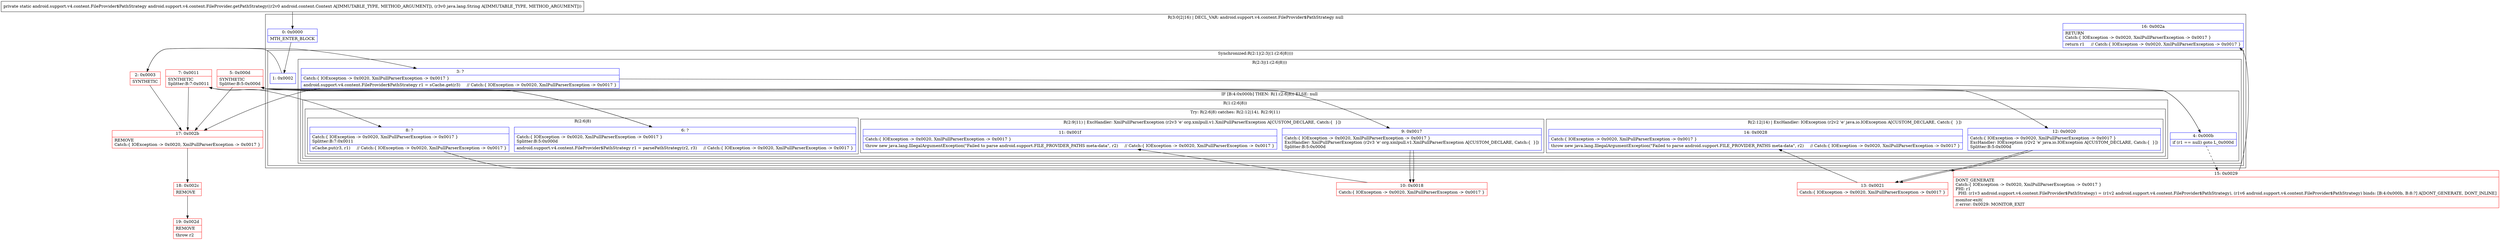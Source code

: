 digraph "CFG forandroid.support.v4.content.FileProvider.getPathStrategy(Landroid\/content\/Context;Ljava\/lang\/String;)Landroid\/support\/v4\/content\/FileProvider$PathStrategy;" {
subgraph cluster_Region_1762935171 {
label = "R(3:0|2|16) | DECL_VAR: android.support.v4.content.FileProvider$PathStrategy null\l";
node [shape=record,color=blue];
Node_0 [shape=record,label="{0\:\ 0x0000|MTH_ENTER_BLOCK\l}"];
subgraph cluster_SynchronizedRegion_598731532 {
label = "Synchronized:R(2:1|(2:3|(1:(2:6|8))))";
node [shape=record,color=blue];
Node_1 [shape=record,label="{1\:\ 0x0002}"];
subgraph cluster_Region_314204422 {
label = "R(2:3|(1:(2:6|8)))";
node [shape=record,color=blue];
Node_3 [shape=record,label="{3\:\ ?|Catch:\{ IOException \-\> 0x0020, XmlPullParserException \-\> 0x0017 \}\l|android.support.v4.content.FileProvider$PathStrategy r1 = sCache.get(r3)     \/\/ Catch:\{ IOException \-\> 0x0020, XmlPullParserException \-\> 0x0017 \}\l}"];
subgraph cluster_IfRegion_452296307 {
label = "IF [B:4:0x000b] THEN: R(1:(2:6|8)) ELSE: null";
node [shape=record,color=blue];
Node_4 [shape=record,label="{4\:\ 0x000b|if (r1 == null) goto L_0x000d\l}"];
subgraph cluster_Region_164901398 {
label = "R(1:(2:6|8))";
node [shape=record,color=blue];
subgraph cluster_TryCatchRegion_268411268 {
label = "Try: R(2:6|8) catches: R(2:12|14), R(2:9|11)";
node [shape=record,color=blue];
subgraph cluster_Region_733052413 {
label = "R(2:6|8)";
node [shape=record,color=blue];
Node_6 [shape=record,label="{6\:\ ?|Catch:\{ IOException \-\> 0x0020, XmlPullParserException \-\> 0x0017 \}\lSplitter:B:5:0x000d\l|android.support.v4.content.FileProvider$PathStrategy r1 = parsePathStrategy(r2, r3)     \/\/ Catch:\{ IOException \-\> 0x0020, XmlPullParserException \-\> 0x0017 \}\l}"];
Node_8 [shape=record,label="{8\:\ ?|Catch:\{ IOException \-\> 0x0020, XmlPullParserException \-\> 0x0017 \}\lSplitter:B:7:0x0011\l|sCache.put(r3, r1)     \/\/ Catch:\{ IOException \-\> 0x0020, XmlPullParserException \-\> 0x0017 \}\l}"];
}
subgraph cluster_Region_944342424 {
label = "R(2:12|14) | ExcHandler: IOException (r2v2 'e' java.io.IOException A[CUSTOM_DECLARE, Catch:\{  \}])\l";
node [shape=record,color=blue];
Node_12 [shape=record,label="{12\:\ 0x0020|Catch:\{ IOException \-\> 0x0020, XmlPullParserException \-\> 0x0017 \}\lExcHandler: IOException (r2v2 'e' java.io.IOException A[CUSTOM_DECLARE, Catch:\{  \}])\lSplitter:B:5:0x000d\l}"];
Node_14 [shape=record,label="{14\:\ 0x0028|Catch:\{ IOException \-\> 0x0020, XmlPullParserException \-\> 0x0017 \}\l|throw new java.lang.IllegalArgumentException(\"Failed to parse android.support.FILE_PROVIDER_PATHS meta\-data\", r2)     \/\/ Catch:\{ IOException \-\> 0x0020, XmlPullParserException \-\> 0x0017 \}\l}"];
}
subgraph cluster_Region_1692593686 {
label = "R(2:9|11) | ExcHandler: XmlPullParserException (r2v3 'e' org.xmlpull.v1.XmlPullParserException A[CUSTOM_DECLARE, Catch:\{  \}])\l";
node [shape=record,color=blue];
Node_9 [shape=record,label="{9\:\ 0x0017|Catch:\{ IOException \-\> 0x0020, XmlPullParserException \-\> 0x0017 \}\lExcHandler: XmlPullParserException (r2v3 'e' org.xmlpull.v1.XmlPullParserException A[CUSTOM_DECLARE, Catch:\{  \}])\lSplitter:B:5:0x000d\l}"];
Node_11 [shape=record,label="{11\:\ 0x001f|Catch:\{ IOException \-\> 0x0020, XmlPullParserException \-\> 0x0017 \}\l|throw new java.lang.IllegalArgumentException(\"Failed to parse android.support.FILE_PROVIDER_PATHS meta\-data\", r2)     \/\/ Catch:\{ IOException \-\> 0x0020, XmlPullParserException \-\> 0x0017 \}\l}"];
}
}
}
}
}
}
Node_16 [shape=record,label="{16\:\ 0x002a|RETURN\lCatch:\{ IOException \-\> 0x0020, XmlPullParserException \-\> 0x0017 \}\l|return r1     \/\/ Catch:\{ IOException \-\> 0x0020, XmlPullParserException \-\> 0x0017 \}\l}"];
}
subgraph cluster_Region_944342424 {
label = "R(2:12|14) | ExcHandler: IOException (r2v2 'e' java.io.IOException A[CUSTOM_DECLARE, Catch:\{  \}])\l";
node [shape=record,color=blue];
Node_12 [shape=record,label="{12\:\ 0x0020|Catch:\{ IOException \-\> 0x0020, XmlPullParserException \-\> 0x0017 \}\lExcHandler: IOException (r2v2 'e' java.io.IOException A[CUSTOM_DECLARE, Catch:\{  \}])\lSplitter:B:5:0x000d\l}"];
Node_14 [shape=record,label="{14\:\ 0x0028|Catch:\{ IOException \-\> 0x0020, XmlPullParserException \-\> 0x0017 \}\l|throw new java.lang.IllegalArgumentException(\"Failed to parse android.support.FILE_PROVIDER_PATHS meta\-data\", r2)     \/\/ Catch:\{ IOException \-\> 0x0020, XmlPullParserException \-\> 0x0017 \}\l}"];
}
subgraph cluster_Region_1692593686 {
label = "R(2:9|11) | ExcHandler: XmlPullParserException (r2v3 'e' org.xmlpull.v1.XmlPullParserException A[CUSTOM_DECLARE, Catch:\{  \}])\l";
node [shape=record,color=blue];
Node_9 [shape=record,label="{9\:\ 0x0017|Catch:\{ IOException \-\> 0x0020, XmlPullParserException \-\> 0x0017 \}\lExcHandler: XmlPullParserException (r2v3 'e' org.xmlpull.v1.XmlPullParserException A[CUSTOM_DECLARE, Catch:\{  \}])\lSplitter:B:5:0x000d\l}"];
Node_11 [shape=record,label="{11\:\ 0x001f|Catch:\{ IOException \-\> 0x0020, XmlPullParserException \-\> 0x0017 \}\l|throw new java.lang.IllegalArgumentException(\"Failed to parse android.support.FILE_PROVIDER_PATHS meta\-data\", r2)     \/\/ Catch:\{ IOException \-\> 0x0020, XmlPullParserException \-\> 0x0017 \}\l}"];
}
Node_2 [shape=record,color=red,label="{2\:\ 0x0003|SYNTHETIC\l}"];
Node_5 [shape=record,color=red,label="{5\:\ 0x000d|SYNTHETIC\lSplitter:B:5:0x000d\l}"];
Node_7 [shape=record,color=red,label="{7\:\ 0x0011|SYNTHETIC\lSplitter:B:7:0x0011\l}"];
Node_10 [shape=record,color=red,label="{10\:\ 0x0018|Catch:\{ IOException \-\> 0x0020, XmlPullParserException \-\> 0x0017 \}\l}"];
Node_13 [shape=record,color=red,label="{13\:\ 0x0021|Catch:\{ IOException \-\> 0x0020, XmlPullParserException \-\> 0x0017 \}\l}"];
Node_15 [shape=record,color=red,label="{15\:\ 0x0029|DONT_GENERATE\lCatch:\{ IOException \-\> 0x0020, XmlPullParserException \-\> 0x0017 \}\lPHI: r1 \l  PHI: (r1v3 android.support.v4.content.FileProvider$PathStrategy) = (r1v2 android.support.v4.content.FileProvider$PathStrategy), (r1v6 android.support.v4.content.FileProvider$PathStrategy) binds: [B:4:0x000b, B:8:?] A[DONT_GENERATE, DONT_INLINE]\l|monitor\-exit(\l\/\/ error: 0x0029: MONITOR_EXIT  \l}"];
Node_17 [shape=record,color=red,label="{17\:\ 0x002b|REMOVE\lCatch:\{ IOException \-\> 0x0020, XmlPullParserException \-\> 0x0017 \}\l}"];
Node_18 [shape=record,color=red,label="{18\:\ 0x002c|REMOVE\l}"];
Node_19 [shape=record,color=red,label="{19\:\ 0x002d|REMOVE\l|throw r2\l}"];
MethodNode[shape=record,label="{private static android.support.v4.content.FileProvider$PathStrategy android.support.v4.content.FileProvider.getPathStrategy((r2v0 android.content.Context A[IMMUTABLE_TYPE, METHOD_ARGUMENT]), (r3v0 java.lang.String A[IMMUTABLE_TYPE, METHOD_ARGUMENT])) }"];
MethodNode -> Node_0;
Node_0 -> Node_1;
Node_1 -> Node_2;
Node_3 -> Node_4;
Node_3 -> Node_17;
Node_4 -> Node_5;
Node_4 -> Node_15[style=dashed];
Node_6 -> Node_7;
Node_8 -> Node_15;
Node_12 -> Node_13;
Node_9 -> Node_10;
Node_12 -> Node_13;
Node_9 -> Node_10;
Node_2 -> Node_3;
Node_2 -> Node_17;
Node_5 -> Node_6;
Node_5 -> Node_12;
Node_5 -> Node_9;
Node_5 -> Node_17;
Node_7 -> Node_8;
Node_7 -> Node_17;
Node_10 -> Node_11;
Node_13 -> Node_14;
Node_15 -> Node_16;
Node_17 -> Node_18;
Node_18 -> Node_19;
}

